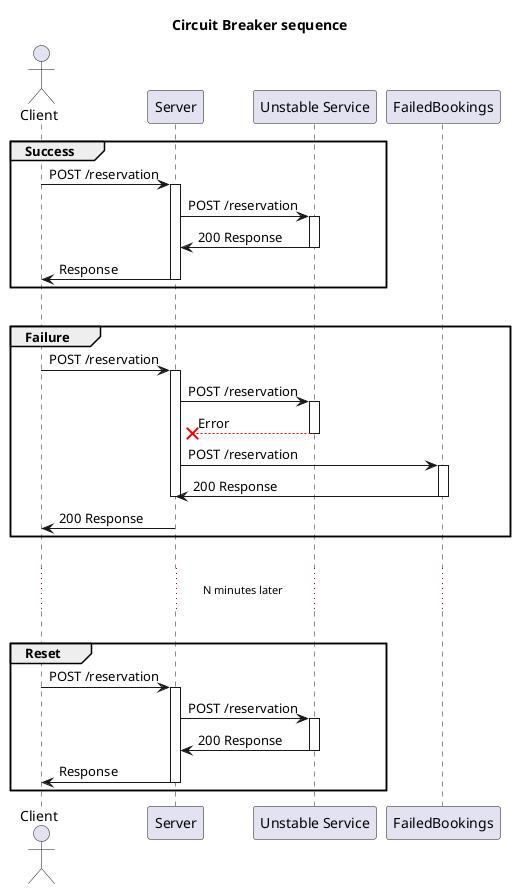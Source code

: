 @startuml
'https://plantuml.com/sequence-diagram

actor Client

title Circuit Breaker sequence

group Success

Client -> Server: POST /reservation
activate Server
Server -> "Unstable Service": POST /reservation
activate "Unstable Service"
"Unstable Service" -> Server: 200 Response
deactivate "Unstable Service"
Server -> Client: Response
deactivate Server

end
|||

group Failure

Client -> Server: POST /reservation
activate Server
Server -> "Unstable Service": POST /reservation
activate "Unstable Service"
"Unstable Service" --[#red]x Server: Error
deactivate "Unstable Service"
Server -> FailedBookings: POST /reservation
activate "FailedBookings"
FailedBookings -> Server: 200 Response
deactivate FailedBookings
deactivate Server
Server -> Client: 200 Response

end

|||
... N minutes later ...
|||

group Reset

Client -> Server: POST /reservation
activate Server
Server -> "Unstable Service": POST /reservation
activate "Unstable Service"
"Unstable Service" -> Server: 200 Response
deactivate "Unstable Service"
Server -> Client: Response
deactivate Server
end
@enduml